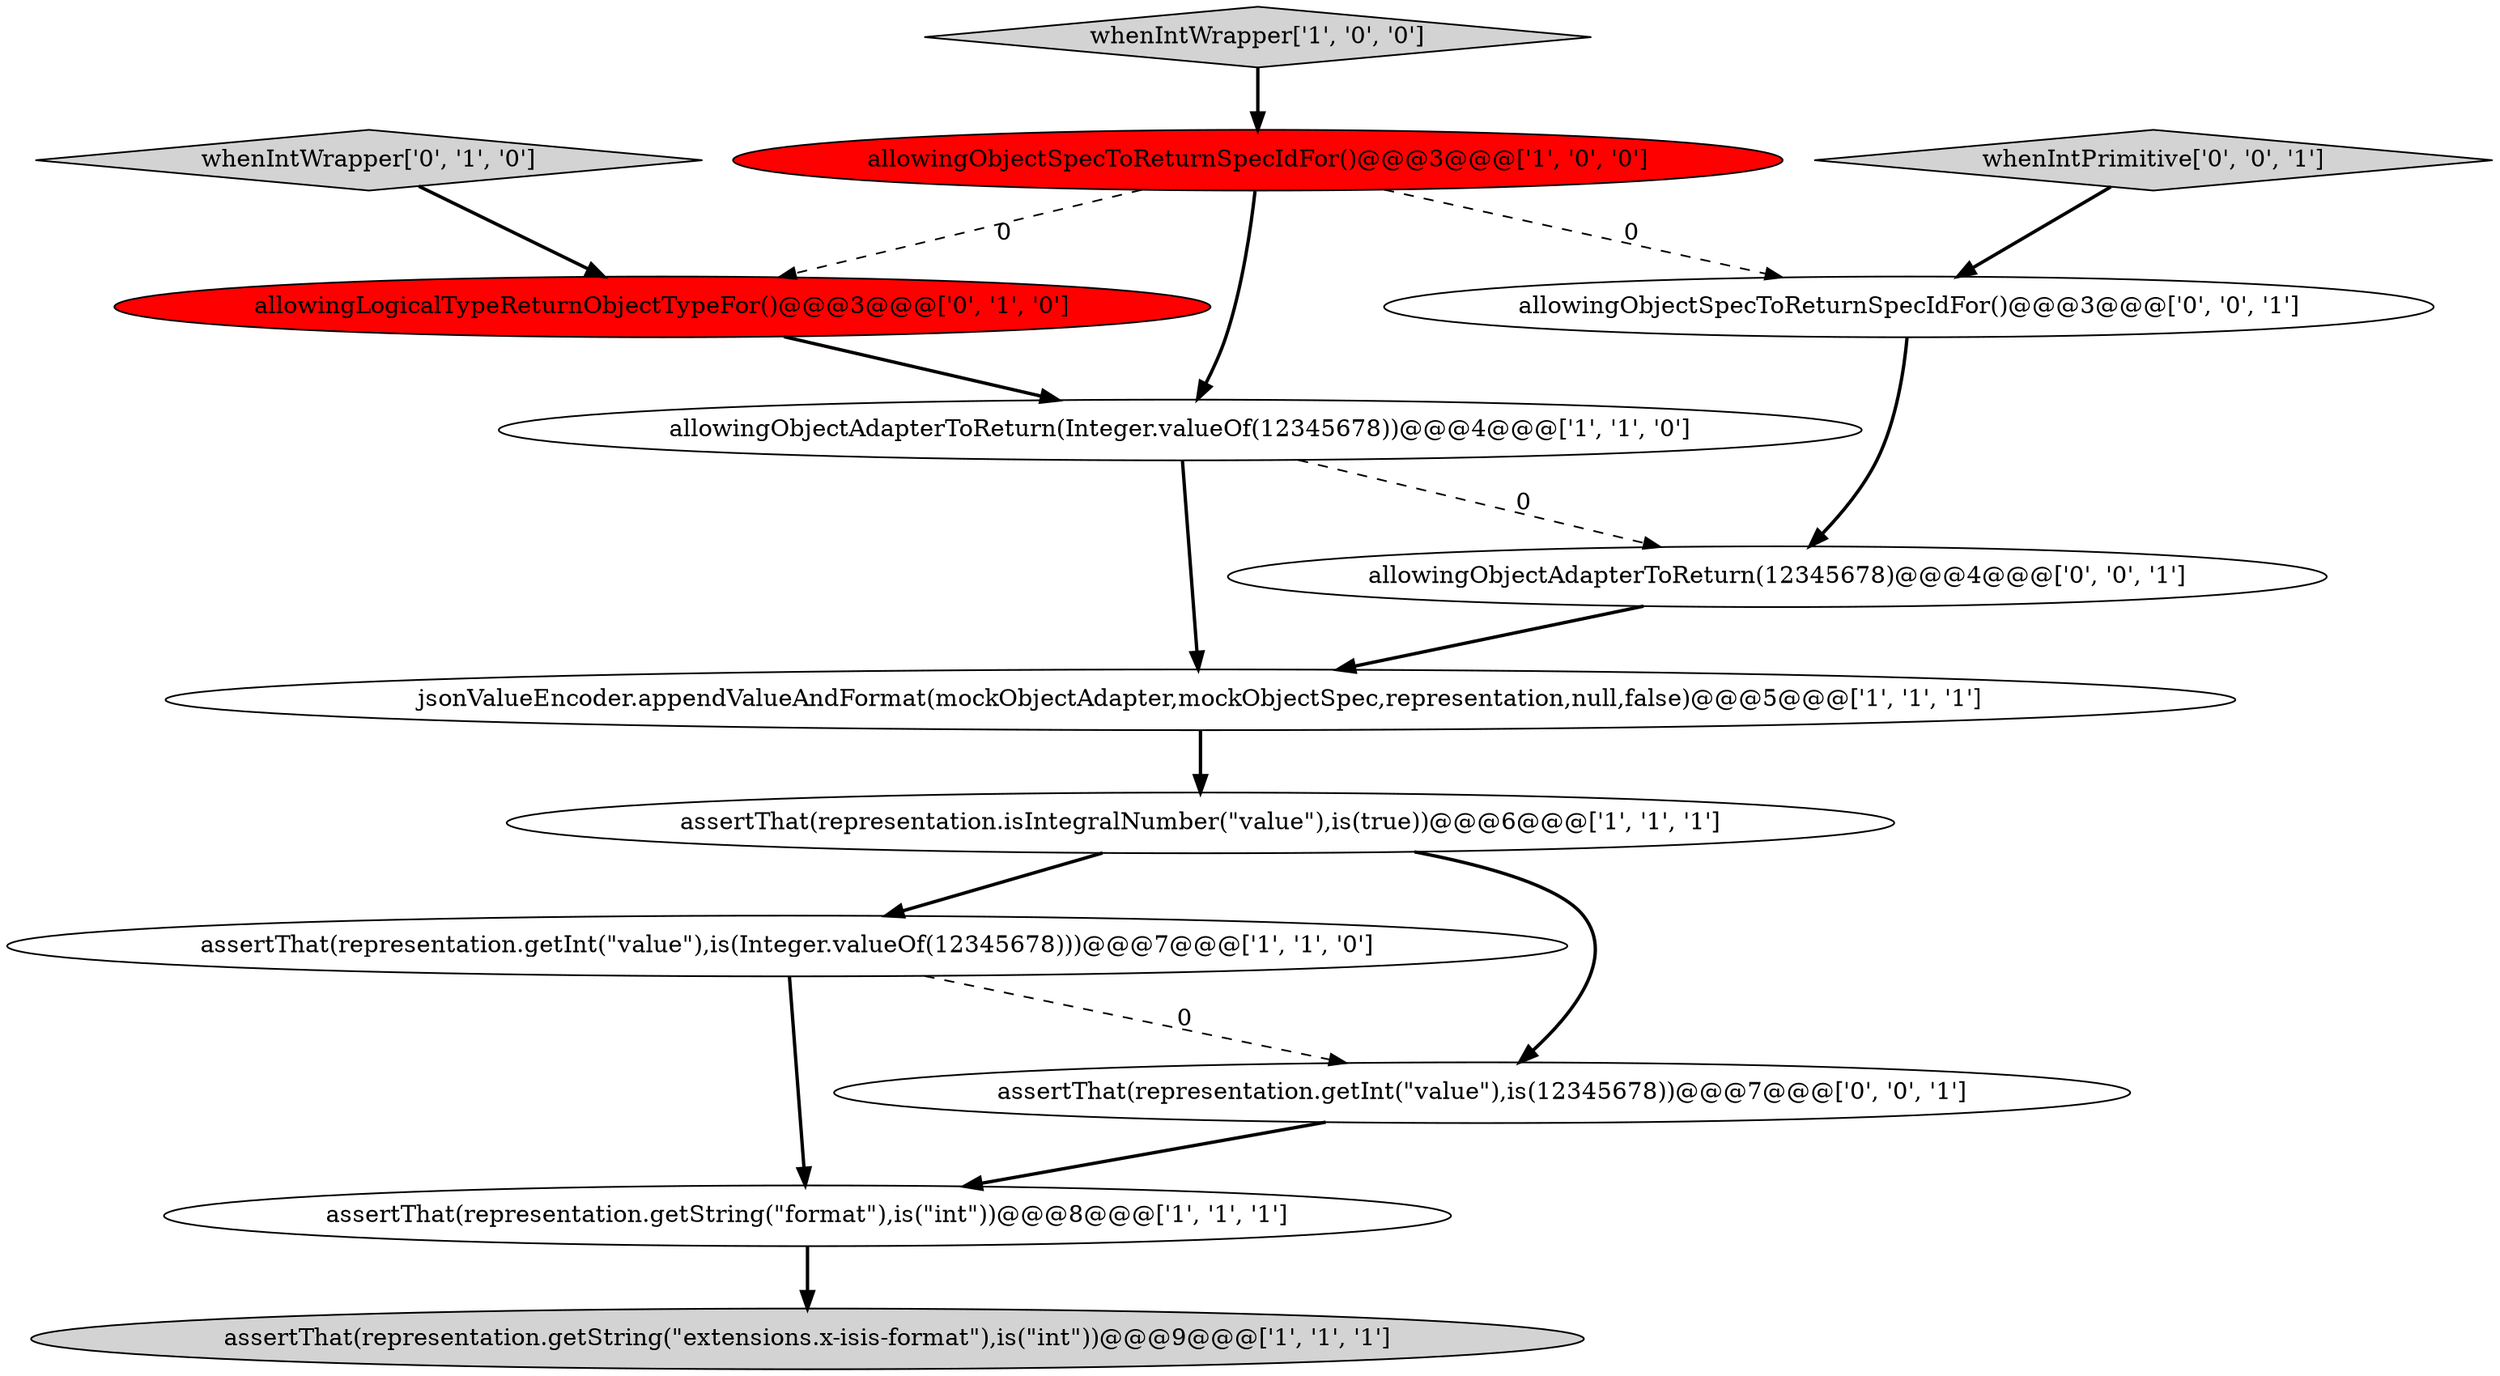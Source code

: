 digraph {
2 [style = filled, label = "assertThat(representation.getInt(\"value\"),is(Integer.valueOf(12345678)))@@@7@@@['1', '1', '0']", fillcolor = white, shape = ellipse image = "AAA0AAABBB1BBB"];
3 [style = filled, label = "whenIntWrapper['1', '0', '0']", fillcolor = lightgray, shape = diamond image = "AAA0AAABBB1BBB"];
4 [style = filled, label = "assertThat(representation.getString(\"format\"),is(\"int\"))@@@8@@@['1', '1', '1']", fillcolor = white, shape = ellipse image = "AAA0AAABBB1BBB"];
5 [style = filled, label = "allowingObjectSpecToReturnSpecIdFor()@@@3@@@['1', '0', '0']", fillcolor = red, shape = ellipse image = "AAA1AAABBB1BBB"];
1 [style = filled, label = "jsonValueEncoder.appendValueAndFormat(mockObjectAdapter,mockObjectSpec,representation,null,false)@@@5@@@['1', '1', '1']", fillcolor = white, shape = ellipse image = "AAA0AAABBB1BBB"];
12 [style = filled, label = "allowingObjectSpecToReturnSpecIdFor()@@@3@@@['0', '0', '1']", fillcolor = white, shape = ellipse image = "AAA0AAABBB3BBB"];
8 [style = filled, label = "allowingLogicalTypeReturnObjectTypeFor()@@@3@@@['0', '1', '0']", fillcolor = red, shape = ellipse image = "AAA1AAABBB2BBB"];
0 [style = filled, label = "allowingObjectAdapterToReturn(Integer.valueOf(12345678))@@@4@@@['1', '1', '0']", fillcolor = white, shape = ellipse image = "AAA0AAABBB1BBB"];
11 [style = filled, label = "assertThat(representation.getInt(\"value\"),is(12345678))@@@7@@@['0', '0', '1']", fillcolor = white, shape = ellipse image = "AAA0AAABBB3BBB"];
9 [style = filled, label = "whenIntWrapper['0', '1', '0']", fillcolor = lightgray, shape = diamond image = "AAA0AAABBB2BBB"];
13 [style = filled, label = "whenIntPrimitive['0', '0', '1']", fillcolor = lightgray, shape = diamond image = "AAA0AAABBB3BBB"];
7 [style = filled, label = "assertThat(representation.getString(\"extensions.x-isis-format\"),is(\"int\"))@@@9@@@['1', '1', '1']", fillcolor = lightgray, shape = ellipse image = "AAA0AAABBB1BBB"];
6 [style = filled, label = "assertThat(representation.isIntegralNumber(\"value\"),is(true))@@@6@@@['1', '1', '1']", fillcolor = white, shape = ellipse image = "AAA0AAABBB1BBB"];
10 [style = filled, label = "allowingObjectAdapterToReturn(12345678)@@@4@@@['0', '0', '1']", fillcolor = white, shape = ellipse image = "AAA0AAABBB3BBB"];
8->0 [style = bold, label=""];
5->8 [style = dashed, label="0"];
2->11 [style = dashed, label="0"];
3->5 [style = bold, label=""];
12->10 [style = bold, label=""];
1->6 [style = bold, label=""];
13->12 [style = bold, label=""];
5->12 [style = dashed, label="0"];
0->10 [style = dashed, label="0"];
5->0 [style = bold, label=""];
10->1 [style = bold, label=""];
9->8 [style = bold, label=""];
2->4 [style = bold, label=""];
0->1 [style = bold, label=""];
6->11 [style = bold, label=""];
4->7 [style = bold, label=""];
11->4 [style = bold, label=""];
6->2 [style = bold, label=""];
}
